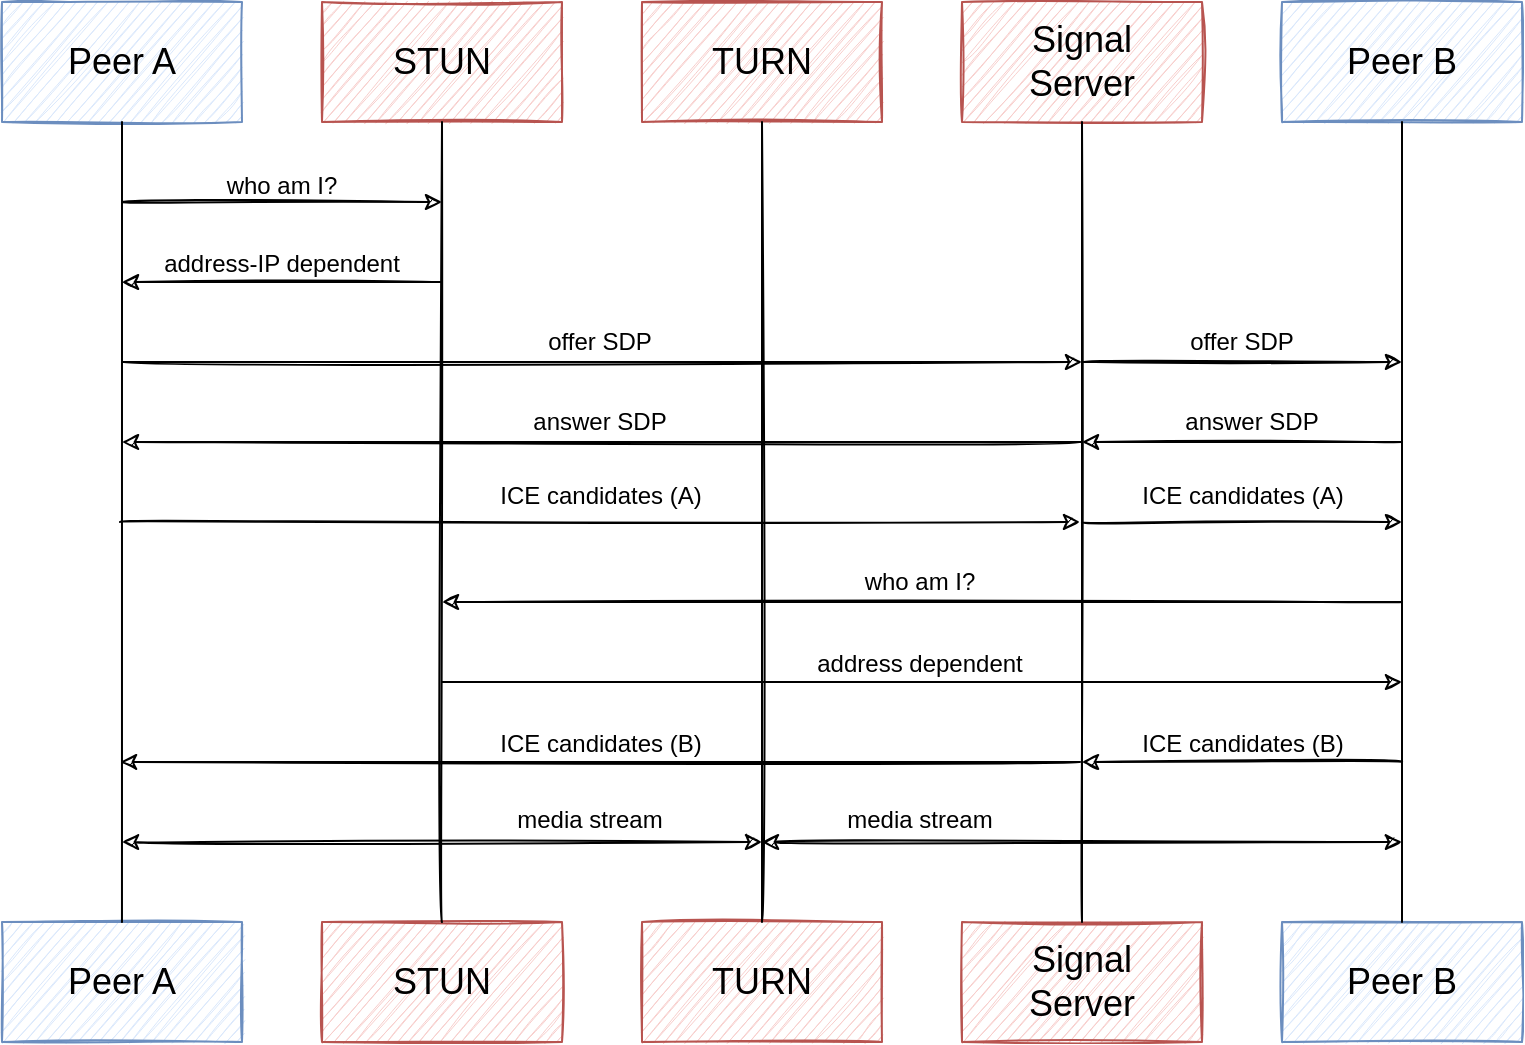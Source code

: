 <mxfile version="16.5.2" type="device"><diagram id="9O2PzCFDxJjwU8inQ4sK" name="Page-1"><mxGraphModel dx="883" dy="837" grid="1" gridSize="10" guides="1" tooltips="1" connect="1" arrows="1" fold="1" page="1" pageScale="1" pageWidth="827" pageHeight="1169" math="0" shadow="0"><root><mxCell id="0"/><mxCell id="1" parent="0"/><mxCell id="ODexV5X-K6E5ZBebFExU-1" value="&lt;font style=&quot;font-size: 18px&quot;&gt;Peer A&lt;/font&gt;" style="rounded=0;whiteSpace=wrap;html=1;sketch=1;fillColor=#dae8fc;strokeColor=#6c8ebf;" vertex="1" parent="1"><mxGeometry x="120" y="180" width="120" height="60" as="geometry"/></mxCell><mxCell id="ODexV5X-K6E5ZBebFExU-3" value="&lt;font style=&quot;font-size: 18px&quot;&gt;STUN&lt;/font&gt;" style="rounded=0;whiteSpace=wrap;html=1;sketch=1;fillColor=#f8cecc;strokeColor=#b85450;" vertex="1" parent="1"><mxGeometry x="280" y="180" width="120" height="60" as="geometry"/></mxCell><mxCell id="ODexV5X-K6E5ZBebFExU-4" value="&lt;font style=&quot;font-size: 18px&quot;&gt;TURN&lt;/font&gt;" style="rounded=0;whiteSpace=wrap;html=1;sketch=1;fillColor=#f8cecc;strokeColor=#b85450;" vertex="1" parent="1"><mxGeometry x="440" y="180" width="120" height="60" as="geometry"/></mxCell><mxCell id="ODexV5X-K6E5ZBebFExU-5" value="&lt;font style=&quot;font-size: 18px&quot;&gt;Signal&lt;br&gt;Server&lt;br&gt;&lt;/font&gt;" style="rounded=0;whiteSpace=wrap;html=1;sketch=1;fillColor=#f8cecc;strokeColor=#b85450;" vertex="1" parent="1"><mxGeometry x="600" y="180" width="120" height="60" as="geometry"/></mxCell><mxCell id="ODexV5X-K6E5ZBebFExU-6" value="&lt;font style=&quot;font-size: 18px&quot;&gt;Peer B&lt;/font&gt;" style="rounded=0;whiteSpace=wrap;html=1;sketch=1;fillColor=#dae8fc;strokeColor=#6c8ebf;" vertex="1" parent="1"><mxGeometry x="760" y="180" width="120" height="60" as="geometry"/></mxCell><mxCell id="ODexV5X-K6E5ZBebFExU-7" value="&lt;font style=&quot;font-size: 18px&quot;&gt;Peer A&lt;/font&gt;" style="rounded=0;whiteSpace=wrap;html=1;sketch=1;fillColor=#dae8fc;strokeColor=#6c8ebf;" vertex="1" parent="1"><mxGeometry x="120" y="640" width="120" height="60" as="geometry"/></mxCell><mxCell id="ODexV5X-K6E5ZBebFExU-8" value="&lt;font style=&quot;font-size: 18px&quot;&gt;STUN&lt;/font&gt;" style="rounded=0;whiteSpace=wrap;html=1;sketch=1;fillColor=#f8cecc;strokeColor=#b85450;" vertex="1" parent="1"><mxGeometry x="280" y="640" width="120" height="60" as="geometry"/></mxCell><mxCell id="ODexV5X-K6E5ZBebFExU-9" value="&lt;font style=&quot;font-size: 18px&quot;&gt;TURN&lt;/font&gt;" style="rounded=0;whiteSpace=wrap;html=1;sketch=1;fillColor=#f8cecc;strokeColor=#b85450;" vertex="1" parent="1"><mxGeometry x="440" y="640" width="120" height="60" as="geometry"/></mxCell><mxCell id="ODexV5X-K6E5ZBebFExU-10" value="&lt;font style=&quot;font-size: 18px&quot;&gt;Signal&lt;br&gt;Server&lt;br&gt;&lt;/font&gt;" style="rounded=0;whiteSpace=wrap;html=1;sketch=1;fillColor=#f8cecc;strokeColor=#b85450;" vertex="1" parent="1"><mxGeometry x="600" y="640" width="120" height="60" as="geometry"/></mxCell><mxCell id="ODexV5X-K6E5ZBebFExU-11" value="&lt;font style=&quot;font-size: 18px&quot;&gt;Peer B&lt;/font&gt;" style="rounded=0;whiteSpace=wrap;html=1;sketch=1;fillColor=#dae8fc;strokeColor=#6c8ebf;" vertex="1" parent="1"><mxGeometry x="760" y="640" width="120" height="60" as="geometry"/></mxCell><mxCell id="ODexV5X-K6E5ZBebFExU-12" value="" style="endArrow=none;html=1;rounded=1;sketch=1;fontSize=18;curved=1;entryX=0.5;entryY=1;entryDx=0;entryDy=0;exitX=0.5;exitY=0;exitDx=0;exitDy=0;" edge="1" parent="1" source="ODexV5X-K6E5ZBebFExU-7" target="ODexV5X-K6E5ZBebFExU-1"><mxGeometry width="50" height="50" relative="1" as="geometry"><mxPoint x="550" y="510" as="sourcePoint"/><mxPoint x="600" y="460" as="targetPoint"/></mxGeometry></mxCell><mxCell id="ODexV5X-K6E5ZBebFExU-13" value="" style="endArrow=none;html=1;rounded=1;sketch=1;fontSize=18;curved=1;entryX=0.5;entryY=1;entryDx=0;entryDy=0;exitX=0.5;exitY=0;exitDx=0;exitDy=0;" edge="1" parent="1" source="ODexV5X-K6E5ZBebFExU-8" target="ODexV5X-K6E5ZBebFExU-3"><mxGeometry width="50" height="50" relative="1" as="geometry"><mxPoint x="190" y="610" as="sourcePoint"/><mxPoint x="190" y="230" as="targetPoint"/></mxGeometry></mxCell><mxCell id="ODexV5X-K6E5ZBebFExU-14" value="" style="endArrow=none;html=1;rounded=1;sketch=1;fontSize=18;curved=1;entryX=0.5;entryY=1;entryDx=0;entryDy=0;exitX=0.5;exitY=0;exitDx=0;exitDy=0;" edge="1" parent="1" source="ODexV5X-K6E5ZBebFExU-9" target="ODexV5X-K6E5ZBebFExU-4"><mxGeometry width="50" height="50" relative="1" as="geometry"><mxPoint x="350" y="610" as="sourcePoint"/><mxPoint x="350" y="230" as="targetPoint"/></mxGeometry></mxCell><mxCell id="ODexV5X-K6E5ZBebFExU-15" value="" style="endArrow=none;html=1;rounded=1;sketch=1;fontSize=18;curved=1;entryX=0.5;entryY=1;entryDx=0;entryDy=0;exitX=0.5;exitY=0;exitDx=0;exitDy=0;" edge="1" parent="1" source="ODexV5X-K6E5ZBebFExU-10" target="ODexV5X-K6E5ZBebFExU-5"><mxGeometry width="50" height="50" relative="1" as="geometry"><mxPoint x="510" y="610" as="sourcePoint"/><mxPoint x="510" y="230" as="targetPoint"/></mxGeometry></mxCell><mxCell id="ODexV5X-K6E5ZBebFExU-16" value="" style="endArrow=none;html=1;rounded=1;sketch=1;fontSize=18;curved=1;entryX=0.5;entryY=1;entryDx=0;entryDy=0;exitX=0.5;exitY=0;exitDx=0;exitDy=0;" edge="1" parent="1" source="ODexV5X-K6E5ZBebFExU-11" target="ODexV5X-K6E5ZBebFExU-6"><mxGeometry width="50" height="50" relative="1" as="geometry"><mxPoint x="670" y="610" as="sourcePoint"/><mxPoint x="670" y="230" as="targetPoint"/></mxGeometry></mxCell><mxCell id="ODexV5X-K6E5ZBebFExU-17" value="" style="endArrow=classic;html=1;rounded=1;sketch=1;fontSize=18;curved=1;" edge="1" parent="1"><mxGeometry width="50" height="50" relative="1" as="geometry"><mxPoint x="180" y="280" as="sourcePoint"/><mxPoint x="340" y="280" as="targetPoint"/></mxGeometry></mxCell><mxCell id="ODexV5X-K6E5ZBebFExU-18" value="&lt;font style=&quot;font-size: 12px&quot;&gt;who am I?&lt;/font&gt;" style="text;html=1;strokeColor=none;fillColor=none;align=center;verticalAlign=middle;whiteSpace=wrap;rounded=0;sketch=1;fontSize=18;" vertex="1" parent="1"><mxGeometry x="230" y="255" width="60" height="30" as="geometry"/></mxCell><mxCell id="ODexV5X-K6E5ZBebFExU-19" value="" style="endArrow=classic;html=1;rounded=1;sketch=1;fontSize=18;curved=1;" edge="1" parent="1"><mxGeometry width="50" height="50" relative="1" as="geometry"><mxPoint x="340" y="320" as="sourcePoint"/><mxPoint x="180" y="320" as="targetPoint"/></mxGeometry></mxCell><mxCell id="ODexV5X-K6E5ZBebFExU-20" value="" style="endArrow=classic;html=1;rounded=1;sketch=1;fontSize=18;curved=1;" edge="1" parent="1"><mxGeometry width="50" height="50" relative="1" as="geometry"><mxPoint x="180" y="360" as="sourcePoint"/><mxPoint x="660" y="360" as="targetPoint"/></mxGeometry></mxCell><mxCell id="ODexV5X-K6E5ZBebFExU-21" value="" style="endArrow=classic;html=1;rounded=1;sketch=1;fontSize=18;curved=1;" edge="1" parent="1"><mxGeometry width="50" height="50" relative="1" as="geometry"><mxPoint x="660" y="360" as="sourcePoint"/><mxPoint x="820" y="360" as="targetPoint"/></mxGeometry></mxCell><mxCell id="ODexV5X-K6E5ZBebFExU-22" value="&lt;font style=&quot;font-size: 12px&quot;&gt;offer SDP&lt;/font&gt;" style="text;html=1;strokeColor=none;fillColor=none;align=center;verticalAlign=middle;whiteSpace=wrap;rounded=0;sketch=1;fontSize=18;" vertex="1" parent="1"><mxGeometry x="389" y="333" width="60" height="30" as="geometry"/></mxCell><mxCell id="ODexV5X-K6E5ZBebFExU-23" value="&lt;font style=&quot;font-size: 12px&quot;&gt;offer SDP&lt;/font&gt;" style="text;html=1;strokeColor=none;fillColor=none;align=center;verticalAlign=middle;whiteSpace=wrap;rounded=0;sketch=1;fontSize=18;" vertex="1" parent="1"><mxGeometry x="710" y="333" width="60" height="30" as="geometry"/></mxCell><mxCell id="ODexV5X-K6E5ZBebFExU-24" value="" style="endArrow=classic;html=1;rounded=1;sketch=1;fontSize=18;curved=1;" edge="1" parent="1"><mxGeometry width="50" height="50" relative="1" as="geometry"><mxPoint x="820" y="400" as="sourcePoint"/><mxPoint x="660" y="400" as="targetPoint"/></mxGeometry></mxCell><mxCell id="ODexV5X-K6E5ZBebFExU-25" value="" style="endArrow=classic;html=1;rounded=1;sketch=1;fontSize=18;curved=1;" edge="1" parent="1"><mxGeometry width="50" height="50" relative="1" as="geometry"><mxPoint x="660" y="400" as="sourcePoint"/><mxPoint x="180" y="400" as="targetPoint"/></mxGeometry></mxCell><mxCell id="ODexV5X-K6E5ZBebFExU-26" value="&lt;font style=&quot;font-size: 12px&quot;&gt;answer SDP&lt;/font&gt;" style="text;html=1;strokeColor=none;fillColor=none;align=center;verticalAlign=middle;whiteSpace=wrap;rounded=0;sketch=1;fontSize=18;" vertex="1" parent="1"><mxGeometry x="710" y="373" width="70" height="30" as="geometry"/></mxCell><mxCell id="ODexV5X-K6E5ZBebFExU-27" value="&lt;font style=&quot;font-size: 12px&quot;&gt;answer SDP&lt;/font&gt;" style="text;html=1;strokeColor=none;fillColor=none;align=center;verticalAlign=middle;whiteSpace=wrap;rounded=0;sketch=1;fontSize=18;" vertex="1" parent="1"><mxGeometry x="384" y="373" width="70" height="30" as="geometry"/></mxCell><mxCell id="ODexV5X-K6E5ZBebFExU-28" value="" style="endArrow=classic;html=1;rounded=1;sketch=1;fontSize=18;curved=1;" edge="1" parent="1"><mxGeometry width="50" height="50" relative="1" as="geometry"><mxPoint x="179" y="440" as="sourcePoint"/><mxPoint x="659" y="440" as="targetPoint"/></mxGeometry></mxCell><mxCell id="ODexV5X-K6E5ZBebFExU-29" value="&lt;font style=&quot;font-size: 12px&quot;&gt;ICE candidates (A)&lt;/font&gt;" style="text;html=1;strokeColor=none;fillColor=none;align=center;verticalAlign=middle;whiteSpace=wrap;rounded=0;sketch=1;fontSize=18;" vertex="1" parent="1"><mxGeometry x="358.5" y="410" width="121" height="30" as="geometry"/></mxCell><mxCell id="ODexV5X-K6E5ZBebFExU-30" value="" style="endArrow=classic;html=1;rounded=1;sketch=1;fontSize=18;curved=1;" edge="1" parent="1"><mxGeometry width="50" height="50" relative="1" as="geometry"><mxPoint x="660" y="440" as="sourcePoint"/><mxPoint x="820" y="440" as="targetPoint"/></mxGeometry></mxCell><mxCell id="ODexV5X-K6E5ZBebFExU-31" value="&lt;font style=&quot;font-size: 12px&quot;&gt;ICE candidates (A)&lt;/font&gt;" style="text;html=1;strokeColor=none;fillColor=none;align=center;verticalAlign=middle;whiteSpace=wrap;rounded=0;sketch=1;fontSize=18;" vertex="1" parent="1"><mxGeometry x="679.5" y="410" width="121" height="30" as="geometry"/></mxCell><mxCell id="ODexV5X-K6E5ZBebFExU-32" value="" style="endArrow=classic;html=1;rounded=1;sketch=1;fontSize=18;curved=1;" edge="1" parent="1"><mxGeometry width="50" height="50" relative="1" as="geometry"><mxPoint x="659" y="560" as="sourcePoint"/><mxPoint x="179" y="560" as="targetPoint"/></mxGeometry></mxCell><mxCell id="ODexV5X-K6E5ZBebFExU-33" value="" style="endArrow=classic;html=1;rounded=1;sketch=1;fontSize=18;curved=1;" edge="1" parent="1"><mxGeometry width="50" height="50" relative="1" as="geometry"><mxPoint x="820" y="560" as="sourcePoint"/><mxPoint x="660" y="560" as="targetPoint"/></mxGeometry></mxCell><mxCell id="ODexV5X-K6E5ZBebFExU-34" value="&lt;font style=&quot;font-size: 12px&quot;&gt;ICE candidates (B)&lt;/font&gt;" style="text;html=1;strokeColor=none;fillColor=none;align=center;verticalAlign=middle;whiteSpace=wrap;rounded=0;sketch=1;fontSize=18;" vertex="1" parent="1"><mxGeometry x="679.5" y="534" width="121" height="30" as="geometry"/></mxCell><mxCell id="ODexV5X-K6E5ZBebFExU-36" value="&lt;font style=&quot;font-size: 12px&quot;&gt;ICE candidates (B)&lt;/font&gt;" style="text;html=1;strokeColor=none;fillColor=none;align=center;verticalAlign=middle;whiteSpace=wrap;rounded=0;sketch=1;fontSize=18;" vertex="1" parent="1"><mxGeometry x="358.5" y="534" width="121" height="30" as="geometry"/></mxCell><mxCell id="ODexV5X-K6E5ZBebFExU-37" value="&lt;font style=&quot;font-size: 12px&quot;&gt;address-IP dependent&lt;/font&gt;" style="text;html=1;strokeColor=none;fillColor=none;align=center;verticalAlign=middle;whiteSpace=wrap;rounded=0;sketch=1;fontSize=18;" vertex="1" parent="1"><mxGeometry x="190" y="294" width="140" height="30" as="geometry"/></mxCell><mxCell id="ODexV5X-K6E5ZBebFExU-38" value="" style="endArrow=classic;html=1;rounded=1;sketch=1;fontSize=18;curved=1;" edge="1" parent="1"><mxGeometry width="50" height="50" relative="1" as="geometry"><mxPoint x="820" y="480" as="sourcePoint"/><mxPoint x="340" y="480" as="targetPoint"/></mxGeometry></mxCell><mxCell id="ODexV5X-K6E5ZBebFExU-39" value="" style="endArrow=classic;html=1;rounded=1;sketch=1;fontSize=18;curved=1;" edge="1" parent="1"><mxGeometry width="50" height="50" relative="1" as="geometry"><mxPoint x="340" y="520" as="sourcePoint"/><mxPoint x="820" y="520" as="targetPoint"/></mxGeometry></mxCell><mxCell id="ODexV5X-K6E5ZBebFExU-40" value="&lt;font style=&quot;font-size: 12px&quot;&gt;who am I?&lt;/font&gt;" style="text;html=1;strokeColor=none;fillColor=none;align=center;verticalAlign=middle;whiteSpace=wrap;rounded=0;sketch=1;fontSize=18;" vertex="1" parent="1"><mxGeometry x="549" y="453" width="60" height="30" as="geometry"/></mxCell><mxCell id="ODexV5X-K6E5ZBebFExU-41" value="&lt;font style=&quot;font-size: 12px&quot;&gt;address dependent&lt;/font&gt;" style="text;html=1;strokeColor=none;fillColor=none;align=center;verticalAlign=middle;whiteSpace=wrap;rounded=0;sketch=1;fontSize=18;" vertex="1" parent="1"><mxGeometry x="509" y="494" width="140" height="30" as="geometry"/></mxCell><mxCell id="ODexV5X-K6E5ZBebFExU-42" value="" style="endArrow=classic;startArrow=classic;html=1;rounded=1;sketch=1;fontSize=12;curved=1;" edge="1" parent="1"><mxGeometry width="50" height="50" relative="1" as="geometry"><mxPoint x="180" y="600" as="sourcePoint"/><mxPoint x="500" y="600" as="targetPoint"/></mxGeometry></mxCell><mxCell id="ODexV5X-K6E5ZBebFExU-43" value="" style="endArrow=classic;startArrow=classic;html=1;rounded=1;sketch=1;fontSize=12;curved=1;" edge="1" parent="1"><mxGeometry width="50" height="50" relative="1" as="geometry"><mxPoint x="500" y="600" as="sourcePoint"/><mxPoint x="820" y="600" as="targetPoint"/></mxGeometry></mxCell><mxCell id="ODexV5X-K6E5ZBebFExU-44" value="media stream" style="text;html=1;strokeColor=none;fillColor=none;align=center;verticalAlign=middle;whiteSpace=wrap;rounded=0;sketch=1;fontSize=12;" vertex="1" parent="1"><mxGeometry x="370" y="574" width="88" height="30" as="geometry"/></mxCell><mxCell id="ODexV5X-K6E5ZBebFExU-45" value="media stream" style="text;html=1;strokeColor=none;fillColor=none;align=center;verticalAlign=middle;whiteSpace=wrap;rounded=0;sketch=1;fontSize=12;" vertex="1" parent="1"><mxGeometry x="535" y="574" width="88" height="30" as="geometry"/></mxCell></root></mxGraphModel></diagram></mxfile>